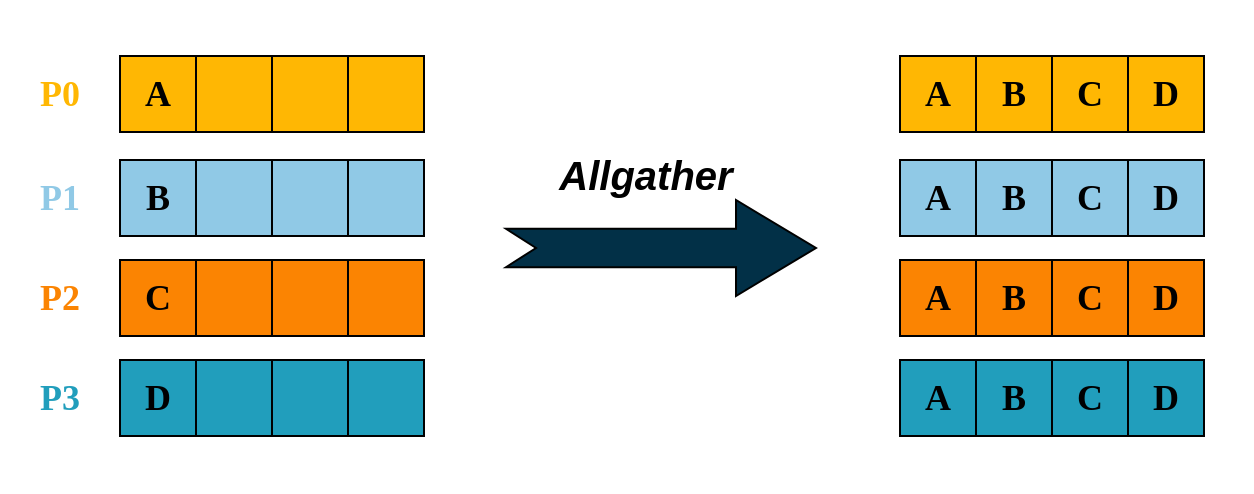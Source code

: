 <mxfile version="22.1.11" type="device">
  <diagram name="第 1 页" id="UbCNwrayTa-YlMIXwO39">
    <mxGraphModel dx="954" dy="617" grid="0" gridSize="10" guides="1" tooltips="1" connect="1" arrows="1" fold="1" page="1" pageScale="1" pageWidth="1654" pageHeight="2336" math="0" shadow="0">
      <root>
        <mxCell id="0" />
        <mxCell id="1" parent="0" />
        <mxCell id="7qTobX-p7lnl2lWaWMDp-57" value="" style="rounded=0;whiteSpace=wrap;html=1;strokeColor=none;fillColor=none;" parent="1" vertex="1">
          <mxGeometry x="163" y="191" width="622" height="246" as="geometry" />
        </mxCell>
        <mxCell id="7qTobX-p7lnl2lWaWMDp-17" value="&lt;font color=&quot;#ffb703&quot; style=&quot;font-size: 18px;&quot; face=&quot;Times New Roman&quot;&gt;&lt;b&gt;P0&lt;/b&gt;&lt;/font&gt;" style="text;html=1;strokeColor=none;fillColor=none;align=center;verticalAlign=middle;whiteSpace=wrap;rounded=0;" parent="1" vertex="1">
          <mxGeometry x="159" y="223" width="60" height="30" as="geometry" />
        </mxCell>
        <mxCell id="7qTobX-p7lnl2lWaWMDp-18" value="&lt;font color=&quot;#90c9e6&quot; style=&quot;font-size: 18px;&quot; face=&quot;Times New Roman&quot;&gt;&lt;b&gt;P1&lt;/b&gt;&lt;/font&gt;" style="text;html=1;strokeColor=none;fillColor=none;align=center;verticalAlign=middle;whiteSpace=wrap;rounded=0;" parent="1" vertex="1">
          <mxGeometry x="159" y="275" width="60" height="30" as="geometry" />
        </mxCell>
        <mxCell id="7qTobX-p7lnl2lWaWMDp-19" value="&lt;font color=&quot;#fb8402&quot; style=&quot;font-size: 18px;&quot; face=&quot;Times New Roman&quot;&gt;&lt;b&gt;P2&lt;/b&gt;&lt;/font&gt;" style="text;html=1;strokeColor=none;fillColor=none;align=center;verticalAlign=middle;whiteSpace=wrap;rounded=0;" parent="1" vertex="1">
          <mxGeometry x="159" y="325" width="60" height="30" as="geometry" />
        </mxCell>
        <mxCell id="7qTobX-p7lnl2lWaWMDp-20" value="&lt;font color=&quot;#219ebc&quot; style=&quot;font-size: 18px;&quot; face=&quot;Times New Roman&quot;&gt;&lt;b&gt;P3&lt;/b&gt;&lt;/font&gt;" style="text;html=1;strokeColor=none;fillColor=none;align=center;verticalAlign=middle;whiteSpace=wrap;rounded=0;" parent="1" vertex="1">
          <mxGeometry x="159" y="375" width="60" height="30" as="geometry" />
        </mxCell>
        <mxCell id="7qTobX-p7lnl2lWaWMDp-21" value="" style="html=1;shadow=0;dashed=0;align=center;verticalAlign=middle;shape=mxgraph.arrows2.arrow;dy=0.6;dx=40;notch=15;fillColor=#023047;" parent="1" vertex="1">
          <mxGeometry x="412" y="291" width="155" height="48" as="geometry" />
        </mxCell>
        <mxCell id="7qTobX-p7lnl2lWaWMDp-22" value="&lt;font style=&quot;font-size: 20px;&quot;&gt;&lt;b style=&quot;&quot;&gt;&lt;i style=&quot;&quot;&gt;Allgather&lt;/i&gt;&lt;/b&gt;&lt;/font&gt;" style="text;html=1;strokeColor=none;fillColor=none;align=center;verticalAlign=middle;whiteSpace=wrap;rounded=0;" parent="1" vertex="1">
          <mxGeometry x="415" y="263" width="134" height="30" as="geometry" />
        </mxCell>
        <mxCell id="7qTobX-p7lnl2lWaWMDp-23" value="&lt;font style=&quot;font-size: 18px;&quot; face=&quot;Times New Roman&quot;&gt;&lt;b&gt;A&lt;/b&gt;&lt;/font&gt;" style="whiteSpace=wrap;html=1;aspect=fixed;fillColor=#FFB703;" parent="1" vertex="1">
          <mxGeometry x="609" y="219" width="38" height="38" as="geometry" />
        </mxCell>
        <mxCell id="7qTobX-p7lnl2lWaWMDp-24" value="&lt;b style=&quot;border-color: var(--border-color); font-family: &amp;quot;Times New Roman&amp;quot;; font-size: 18px;&quot;&gt;B&lt;/b&gt;" style="whiteSpace=wrap;html=1;aspect=fixed;fillColor=#FFB703;" parent="1" vertex="1">
          <mxGeometry x="647" y="219" width="38" height="38" as="geometry" />
        </mxCell>
        <mxCell id="7qTobX-p7lnl2lWaWMDp-25" value="&lt;b style=&quot;border-color: var(--border-color); font-family: &amp;quot;Times New Roman&amp;quot;; font-size: 18px;&quot;&gt;C&lt;/b&gt;" style="whiteSpace=wrap;html=1;aspect=fixed;fillColor=#FFB703;" parent="1" vertex="1">
          <mxGeometry x="685" y="219" width="38" height="38" as="geometry" />
        </mxCell>
        <mxCell id="7qTobX-p7lnl2lWaWMDp-26" value="&lt;b style=&quot;border-color: var(--border-color); font-family: &amp;quot;Times New Roman&amp;quot;; font-size: 18px;&quot;&gt;D&lt;/b&gt;" style="whiteSpace=wrap;html=1;aspect=fixed;fillColor=#FFB703;" parent="1" vertex="1">
          <mxGeometry x="723" y="219" width="38" height="38" as="geometry" />
        </mxCell>
        <mxCell id="7qTobX-p7lnl2lWaWMDp-27" value="&lt;b style=&quot;border-color: var(--border-color); font-family: &amp;quot;Times New Roman&amp;quot;; font-size: 18px;&quot;&gt;A&lt;/b&gt;" style="whiteSpace=wrap;html=1;aspect=fixed;fillColor=#90C9E6;" parent="1" vertex="1">
          <mxGeometry x="609" y="271" width="38" height="38" as="geometry" />
        </mxCell>
        <mxCell id="7qTobX-p7lnl2lWaWMDp-28" value="&lt;b style=&quot;border-color: var(--border-color); font-family: &amp;quot;Times New Roman&amp;quot;; font-size: 18px;&quot;&gt;B&lt;/b&gt;" style="whiteSpace=wrap;html=1;aspect=fixed;fillColor=#90C9E6;" parent="1" vertex="1">
          <mxGeometry x="647" y="271" width="38" height="38" as="geometry" />
        </mxCell>
        <mxCell id="7qTobX-p7lnl2lWaWMDp-29" value="&lt;b style=&quot;border-color: var(--border-color); font-family: &amp;quot;Times New Roman&amp;quot;; font-size: 18px;&quot;&gt;C&lt;/b&gt;" style="whiteSpace=wrap;html=1;aspect=fixed;fillColor=#90C9E6;" parent="1" vertex="1">
          <mxGeometry x="685" y="271" width="38" height="38" as="geometry" />
        </mxCell>
        <mxCell id="7qTobX-p7lnl2lWaWMDp-30" value="&lt;b style=&quot;border-color: var(--border-color); font-family: &amp;quot;Times New Roman&amp;quot;; font-size: 18px;&quot;&gt;D&lt;/b&gt;" style="whiteSpace=wrap;html=1;aspect=fixed;fillColor=#90C9E6;" parent="1" vertex="1">
          <mxGeometry x="723" y="271" width="38" height="38" as="geometry" />
        </mxCell>
        <mxCell id="7qTobX-p7lnl2lWaWMDp-31" value="&lt;b style=&quot;border-color: var(--border-color); font-family: &amp;quot;Times New Roman&amp;quot;; font-size: 18px;&quot;&gt;A&lt;/b&gt;" style="whiteSpace=wrap;html=1;aspect=fixed;fillColor=#FB8402;" parent="1" vertex="1">
          <mxGeometry x="609" y="321" width="38" height="38" as="geometry" />
        </mxCell>
        <mxCell id="7qTobX-p7lnl2lWaWMDp-32" value="&lt;b style=&quot;border-color: var(--border-color); font-family: &amp;quot;Times New Roman&amp;quot;; font-size: 18px;&quot;&gt;B&lt;/b&gt;" style="whiteSpace=wrap;html=1;aspect=fixed;fillColor=#FB8402;" parent="1" vertex="1">
          <mxGeometry x="647" y="321" width="38" height="38" as="geometry" />
        </mxCell>
        <mxCell id="7qTobX-p7lnl2lWaWMDp-33" value="&lt;b style=&quot;border-color: var(--border-color); font-family: &amp;quot;Times New Roman&amp;quot;; font-size: 18px;&quot;&gt;C&lt;/b&gt;" style="whiteSpace=wrap;html=1;aspect=fixed;fillColor=#FB8402;" parent="1" vertex="1">
          <mxGeometry x="685" y="321" width="38" height="38" as="geometry" />
        </mxCell>
        <mxCell id="7qTobX-p7lnl2lWaWMDp-34" value="&lt;b style=&quot;border-color: var(--border-color); font-family: &amp;quot;Times New Roman&amp;quot;; font-size: 18px;&quot;&gt;D&lt;/b&gt;" style="whiteSpace=wrap;html=1;aspect=fixed;fillColor=#FB8402;" parent="1" vertex="1">
          <mxGeometry x="723" y="321" width="38" height="38" as="geometry" />
        </mxCell>
        <mxCell id="7qTobX-p7lnl2lWaWMDp-35" value="&lt;b style=&quot;border-color: var(--border-color); font-family: &amp;quot;Times New Roman&amp;quot;; font-size: 18px;&quot;&gt;A&lt;/b&gt;" style="whiteSpace=wrap;html=1;aspect=fixed;fillColor=#219EBC;" parent="1" vertex="1">
          <mxGeometry x="609" y="371" width="38" height="38" as="geometry" />
        </mxCell>
        <mxCell id="7qTobX-p7lnl2lWaWMDp-36" value="&lt;b style=&quot;border-color: var(--border-color); font-family: &amp;quot;Times New Roman&amp;quot;; font-size: 18px;&quot;&gt;B&lt;/b&gt;" style="whiteSpace=wrap;html=1;aspect=fixed;fillColor=#219EBC;" parent="1" vertex="1">
          <mxGeometry x="647" y="371" width="38" height="38" as="geometry" />
        </mxCell>
        <mxCell id="7qTobX-p7lnl2lWaWMDp-37" value="&lt;b style=&quot;border-color: var(--border-color); font-family: &amp;quot;Times New Roman&amp;quot;; font-size: 18px;&quot;&gt;C&lt;/b&gt;" style="whiteSpace=wrap;html=1;aspect=fixed;fillColor=#219EBC;" parent="1" vertex="1">
          <mxGeometry x="685" y="371" width="38" height="38" as="geometry" />
        </mxCell>
        <mxCell id="7qTobX-p7lnl2lWaWMDp-38" value="&lt;b style=&quot;border-color: var(--border-color); font-family: &amp;quot;Times New Roman&amp;quot;; font-size: 18px;&quot;&gt;D&lt;/b&gt;" style="whiteSpace=wrap;html=1;aspect=fixed;fillColor=#219EBC;" parent="1" vertex="1">
          <mxGeometry x="723" y="371" width="38" height="38" as="geometry" />
        </mxCell>
        <mxCell id="7qTobX-p7lnl2lWaWMDp-41" value="&lt;font style=&quot;font-size: 18px;&quot; face=&quot;Times New Roman&quot;&gt;&lt;b&gt;A&lt;/b&gt;&lt;/font&gt;" style="whiteSpace=wrap;html=1;aspect=fixed;fillColor=#FFB703;" parent="1" vertex="1">
          <mxGeometry x="219" y="219" width="38" height="38" as="geometry" />
        </mxCell>
        <mxCell id="7qTobX-p7lnl2lWaWMDp-42" value="" style="whiteSpace=wrap;html=1;aspect=fixed;fillColor=#FFB703;" parent="1" vertex="1">
          <mxGeometry x="257" y="219" width="38" height="38" as="geometry" />
        </mxCell>
        <mxCell id="7qTobX-p7lnl2lWaWMDp-43" value="" style="whiteSpace=wrap;html=1;aspect=fixed;fillColor=#FFB703;" parent="1" vertex="1">
          <mxGeometry x="295" y="219" width="38" height="38" as="geometry" />
        </mxCell>
        <mxCell id="7qTobX-p7lnl2lWaWMDp-44" value="" style="whiteSpace=wrap;html=1;aspect=fixed;fillColor=#FFB703;" parent="1" vertex="1">
          <mxGeometry x="333" y="219" width="38" height="38" as="geometry" />
        </mxCell>
        <mxCell id="7qTobX-p7lnl2lWaWMDp-45" value="&lt;b style=&quot;border-color: var(--border-color); font-family: &amp;quot;Times New Roman&amp;quot;; font-size: 18px;&quot;&gt;B&lt;/b&gt;" style="whiteSpace=wrap;html=1;aspect=fixed;fillColor=#90C9E6;" parent="1" vertex="1">
          <mxGeometry x="219" y="271" width="38" height="38" as="geometry" />
        </mxCell>
        <mxCell id="7qTobX-p7lnl2lWaWMDp-46" value="" style="whiteSpace=wrap;html=1;aspect=fixed;fillColor=#90C9E6;" parent="1" vertex="1">
          <mxGeometry x="257" y="271" width="38" height="38" as="geometry" />
        </mxCell>
        <mxCell id="7qTobX-p7lnl2lWaWMDp-47" value="" style="whiteSpace=wrap;html=1;aspect=fixed;fillColor=#90C9E6;" parent="1" vertex="1">
          <mxGeometry x="295" y="271" width="38" height="38" as="geometry" />
        </mxCell>
        <mxCell id="7qTobX-p7lnl2lWaWMDp-48" value="" style="whiteSpace=wrap;html=1;aspect=fixed;fillColor=#90C9E6;" parent="1" vertex="1">
          <mxGeometry x="333" y="271" width="38" height="38" as="geometry" />
        </mxCell>
        <mxCell id="7qTobX-p7lnl2lWaWMDp-49" value="&lt;b style=&quot;border-color: var(--border-color); font-family: &amp;quot;Times New Roman&amp;quot;; font-size: 18px;&quot;&gt;C&lt;/b&gt;" style="whiteSpace=wrap;html=1;aspect=fixed;fillColor=#FB8402;" parent="1" vertex="1">
          <mxGeometry x="219" y="321" width="38" height="38" as="geometry" />
        </mxCell>
        <mxCell id="7qTobX-p7lnl2lWaWMDp-50" value="" style="whiteSpace=wrap;html=1;aspect=fixed;fillColor=#FB8402;" parent="1" vertex="1">
          <mxGeometry x="257" y="321" width="38" height="38" as="geometry" />
        </mxCell>
        <mxCell id="7qTobX-p7lnl2lWaWMDp-51" value="" style="whiteSpace=wrap;html=1;aspect=fixed;fillColor=#FB8402;" parent="1" vertex="1">
          <mxGeometry x="295" y="321" width="38" height="38" as="geometry" />
        </mxCell>
        <mxCell id="7qTobX-p7lnl2lWaWMDp-52" value="" style="whiteSpace=wrap;html=1;aspect=fixed;fillColor=#FB8402;" parent="1" vertex="1">
          <mxGeometry x="333" y="321" width="38" height="38" as="geometry" />
        </mxCell>
        <mxCell id="7qTobX-p7lnl2lWaWMDp-53" value="&lt;b style=&quot;border-color: var(--border-color); font-family: &amp;quot;Times New Roman&amp;quot;; font-size: 18px;&quot;&gt;D&lt;/b&gt;" style="whiteSpace=wrap;html=1;aspect=fixed;fillColor=#219EBC;" parent="1" vertex="1">
          <mxGeometry x="219" y="371" width="38" height="38" as="geometry" />
        </mxCell>
        <mxCell id="7qTobX-p7lnl2lWaWMDp-54" value="" style="whiteSpace=wrap;html=1;aspect=fixed;fillColor=#219EBC;" parent="1" vertex="1">
          <mxGeometry x="257" y="371" width="38" height="38" as="geometry" />
        </mxCell>
        <mxCell id="7qTobX-p7lnl2lWaWMDp-55" value="" style="whiteSpace=wrap;html=1;aspect=fixed;fillColor=#219EBC;" parent="1" vertex="1">
          <mxGeometry x="295" y="371" width="38" height="38" as="geometry" />
        </mxCell>
        <mxCell id="7qTobX-p7lnl2lWaWMDp-56" value="" style="whiteSpace=wrap;html=1;aspect=fixed;fillColor=#219EBC;" parent="1" vertex="1">
          <mxGeometry x="333" y="371" width="38" height="38" as="geometry" />
        </mxCell>
      </root>
    </mxGraphModel>
  </diagram>
</mxfile>
